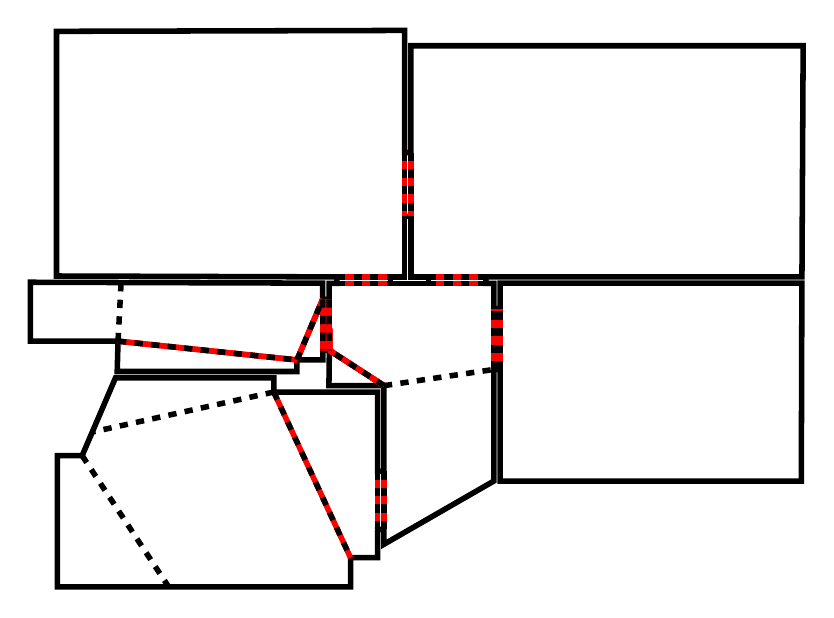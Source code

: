 % This file was created by matlab2tikz v0.4.0.
% Copyright (c) 2008--2013, Nico Schlömer <nico.schloemer@gmail.com>
% All rights reserved.
% 
% The latest updates can be retrieved from
%   http://www.mathworks.com/matlabcentral/fileexchange/22022-matlab2tikz
% where you can also make suggestions and rate matlab2tikz.
% 
% % -*- root: TestingFigures.tex -*-
% 
\begin{tikzpicture}

\begin{axis}[%
width=10cm,
height=7.206cm,
scale only axis,
xmin=750,
xmax=13100,
ymin=300,
ymax=9200,
hide axis,
axis x line*=bottom,
axis y line*=left,
y post scale=1,
unit vector ratio=1 1 1
]
\addplot [
color=black,
solid,
line width=2.0pt,
forget plot
]
table[row sep=crcr]{
4696 3478\\
4696 3700\\
2213 3700\\
1690 2480\\
1300 2480\\
1300 421\\
5900 421\\
5900 879\\
6324 879\\
6324 1324\\
6424 1324\\
6424 1090\\
8147 2081\\
8147 3832\\
8247 3832\\
8247 2081\\
12971 2081\\
12980 5185\\
8247 5185\\
8247 4785\\
8147 4785\\
8147 5184\\
8023 5184\\
8023 5284\\
12981 5285\\
13000 8910\\
6847 8910\\
6847 7232\\
6747 7232\\
6747 9150\\
1288 9136\\
1288 5298\\
5687 5284\\
5687 5184\\
5563 5184\\
5563 4932\\
5463 4932\\
5463 5186\\
879 5200\\
879 4276\\
2253 4276\\
2240 3800\\
5060 3800\\
5060 3981\\
5466 3981\\
5468 4134\\
5568 4133\\
5561 3578\\
6424 3578\\
6424 2232\\
6324 2232\\
6324 3478\\
4696 3478\\
};
\addplot [
color=black,
solid,
line width=2.0pt,
forget plot
]
table[row sep=crcr]{
6524 5284\\
6747 5284\\
6747 6232\\
6847 6232\\
6847 5284\\
7124 5284\\
7124 5184\\
6524 5184\\
6524 5284\\
};
\addplot [
color=red,
solid,
line width=2.0pt,
forget plot
]
table[row sep=crcr]{
5463 4932\\
5468 4134\\
};
\addplot [
color=red,
solid,
line width=2.0pt,
forget plot
]
table[row sep=crcr]{
5463 4932\\
5468 4134\\
};
\addplot [
color=red,
solid,
line width=2.0pt,
forget plot
]
table[row sep=crcr]{
5563 4932\\
5568 4133\\
};
\addplot [
color=red,
solid,
line width=2.0pt,
forget plot
]
table[row sep=crcr]{
5463 4932\\
5468 4134\\
};
\addplot [
color=red,
solid,
line width=2.0pt,
forget plot
]
table[row sep=crcr]{
5563 4932\\
5568 4133\\
};
\addplot [
color=red,
solid,
line width=2.0pt,
forget plot
]
table[row sep=crcr]{
5563 4932\\
5568 4133\\
};
\addplot [
color=red,
solid,
line width=2.0pt,
forget plot
]
table[row sep=crcr]{
5463 4932\\
5468 4134\\
};
\addplot [
color=red,
solid,
line width=2.0pt,
forget plot
]
table[row sep=crcr]{
5563 4932\\
5568 4133\\
};
\addplot [
color=red,
solid,
line width=2.0pt,
forget plot
]
table[row sep=crcr]{
5687 5284\\
6524 5284\\
};
\addplot [
color=red,
solid,
line width=2.0pt,
forget plot
]
table[row sep=crcr]{
5463 4932\\
5468 4134\\
};
\addplot [
color=red,
solid,
line width=2.0pt,
forget plot
]
table[row sep=crcr]{
5563 4932\\
5568 4133\\
};
\addplot [
color=red,
solid,
line width=2.0pt,
forget plot
]
table[row sep=crcr]{
5687 5284\\
6524 5284\\
};
\addplot [
color=red,
solid,
line width=2.0pt,
forget plot
]
table[row sep=crcr]{
5687 5184\\
6524 5184\\
};
\addplot [
color=red,
solid,
line width=2.0pt,
forget plot
]
table[row sep=crcr]{
5463 4932\\
5468 4134\\
};
\addplot [
color=red,
solid,
line width=2.0pt,
forget plot
]
table[row sep=crcr]{
5563 4932\\
5568 4133\\
};
\addplot [
color=red,
solid,
line width=2.0pt,
forget plot
]
table[row sep=crcr]{
5687 5284\\
6524 5284\\
};
\addplot [
color=red,
solid,
line width=2.0pt,
forget plot
]
table[row sep=crcr]{
5687 5184\\
6524 5184\\
};
\addplot [
color=red,
solid,
line width=2.0pt,
forget plot
]
table[row sep=crcr]{
8023 5184\\
7124 5184\\
};
\addplot [
color=red,
solid,
line width=2.0pt,
forget plot
]
table[row sep=crcr]{
5463 4932\\
5468 4134\\
};
\addplot [
color=red,
solid,
line width=2.0pt,
forget plot
]
table[row sep=crcr]{
5563 4932\\
5568 4133\\
};
\addplot [
color=red,
solid,
line width=2.0pt,
forget plot
]
table[row sep=crcr]{
5687 5284\\
6524 5284\\
};
\addplot [
color=red,
solid,
line width=2.0pt,
forget plot
]
table[row sep=crcr]{
5687 5184\\
6524 5184\\
};
\addplot [
color=red,
solid,
line width=2.0pt,
forget plot
]
table[row sep=crcr]{
8023 5184\\
7124 5184\\
};
\addplot [
color=red,
solid,
line width=2.0pt,
forget plot
]
table[row sep=crcr]{
8023 5284\\
7124 5284\\
};
\addplot [
color=red,
solid,
line width=2.0pt,
forget plot
]
table[row sep=crcr]{
5463 4932\\
5468 4134\\
};
\addplot [
color=red,
solid,
line width=2.0pt,
forget plot
]
table[row sep=crcr]{
5563 4932\\
5568 4133\\
};
\addplot [
color=red,
solid,
line width=2.0pt,
forget plot
]
table[row sep=crcr]{
5687 5284\\
6524 5284\\
};
\addplot [
color=red,
solid,
line width=2.0pt,
forget plot
]
table[row sep=crcr]{
5687 5184\\
6524 5184\\
};
\addplot [
color=red,
solid,
line width=2.0pt,
forget plot
]
table[row sep=crcr]{
8023 5184\\
7124 5184\\
};
\addplot [
color=red,
solid,
line width=2.0pt,
forget plot
]
table[row sep=crcr]{
8023 5284\\
7124 5284\\
};
\addplot [
color=red,
solid,
line width=2.0pt,
forget plot
]
table[row sep=crcr]{
6324 1324\\
6324 2232\\
};
\addplot [
color=red,
solid,
line width=2.0pt,
forget plot
]
table[row sep=crcr]{
5463 4932\\
5468 4134\\
};
\addplot [
color=red,
solid,
line width=2.0pt,
forget plot
]
table[row sep=crcr]{
5563 4932\\
5568 4133\\
};
\addplot [
color=red,
solid,
line width=2.0pt,
forget plot
]
table[row sep=crcr]{
5687 5284\\
6524 5284\\
};
\addplot [
color=red,
solid,
line width=2.0pt,
forget plot
]
table[row sep=crcr]{
5687 5184\\
6524 5184\\
};
\addplot [
color=red,
solid,
line width=2.0pt,
forget plot
]
table[row sep=crcr]{
8023 5184\\
7124 5184\\
};
\addplot [
color=red,
solid,
line width=2.0pt,
forget plot
]
table[row sep=crcr]{
8023 5284\\
7124 5284\\
};
\addplot [
color=red,
solid,
line width=2.0pt,
forget plot
]
table[row sep=crcr]{
6324 1324\\
6324 2232\\
};
\addplot [
color=red,
solid,
line width=2.0pt,
forget plot
]
table[row sep=crcr]{
6424 1324\\
6424 2232\\
};
\addplot [
color=red,
solid,
line width=2.0pt,
forget plot
]
table[row sep=crcr]{
5463 4932\\
5468 4134\\
};
\addplot [
color=red,
solid,
line width=2.0pt,
forget plot
]
table[row sep=crcr]{
5563 4932\\
5568 4133\\
};
\addplot [
color=red,
solid,
line width=2.0pt,
forget plot
]
table[row sep=crcr]{
5687 5284\\
6524 5284\\
};
\addplot [
color=red,
solid,
line width=2.0pt,
forget plot
]
table[row sep=crcr]{
5687 5184\\
6524 5184\\
};
\addplot [
color=red,
solid,
line width=2.0pt,
forget plot
]
table[row sep=crcr]{
8023 5184\\
7124 5184\\
};
\addplot [
color=red,
solid,
line width=2.0pt,
forget plot
]
table[row sep=crcr]{
8023 5284\\
7124 5284\\
};
\addplot [
color=red,
solid,
line width=2.0pt,
forget plot
]
table[row sep=crcr]{
6324 1324\\
6324 2232\\
};
\addplot [
color=red,
solid,
line width=2.0pt,
forget plot
]
table[row sep=crcr]{
6424 1324\\
6424 2232\\
};
\addplot [
color=red,
solid,
line width=2.0pt,
forget plot
]
table[row sep=crcr]{
8147 3832\\
8147 4785\\
};
\addplot [
color=red,
solid,
line width=2.0pt,
forget plot
]
table[row sep=crcr]{
5463 4932\\
5468 4134\\
};
\addplot [
color=red,
solid,
line width=2.0pt,
forget plot
]
table[row sep=crcr]{
5563 4932\\
5568 4133\\
};
\addplot [
color=red,
solid,
line width=2.0pt,
forget plot
]
table[row sep=crcr]{
5687 5284\\
6524 5284\\
};
\addplot [
color=red,
solid,
line width=2.0pt,
forget plot
]
table[row sep=crcr]{
5687 5184\\
6524 5184\\
};
\addplot [
color=red,
solid,
line width=2.0pt,
forget plot
]
table[row sep=crcr]{
8023 5184\\
7124 5184\\
};
\addplot [
color=red,
solid,
line width=2.0pt,
forget plot
]
table[row sep=crcr]{
8023 5284\\
7124 5284\\
};
\addplot [
color=red,
solid,
line width=2.0pt,
forget plot
]
table[row sep=crcr]{
6324 1324\\
6324 2232\\
};
\addplot [
color=red,
solid,
line width=2.0pt,
forget plot
]
table[row sep=crcr]{
6424 1324\\
6424 2232\\
};
\addplot [
color=red,
solid,
line width=2.0pt,
forget plot
]
table[row sep=crcr]{
8147 3832\\
8147 4785\\
};
\addplot [
color=red,
solid,
line width=2.0pt,
forget plot
]
table[row sep=crcr]{
8147 3832\\
8147 4785\\
};
\addplot [
color=red,
solid,
line width=2.0pt,
forget plot
]
table[row sep=crcr]{
5463 4932\\
5468 4134\\
};
\addplot [
color=red,
solid,
line width=2.0pt,
forget plot
]
table[row sep=crcr]{
5563 4932\\
5568 4133\\
};
\addplot [
color=red,
solid,
line width=2.0pt,
forget plot
]
table[row sep=crcr]{
5687 5284\\
6524 5284\\
};
\addplot [
color=red,
solid,
line width=2.0pt,
forget plot
]
table[row sep=crcr]{
5687 5184\\
6524 5184\\
};
\addplot [
color=red,
solid,
line width=2.0pt,
forget plot
]
table[row sep=crcr]{
8023 5184\\
7124 5184\\
};
\addplot [
color=red,
solid,
line width=2.0pt,
forget plot
]
table[row sep=crcr]{
8023 5284\\
7124 5284\\
};
\addplot [
color=red,
solid,
line width=2.0pt,
forget plot
]
table[row sep=crcr]{
6324 1324\\
6324 2232\\
};
\addplot [
color=red,
solid,
line width=2.0pt,
forget plot
]
table[row sep=crcr]{
6424 1324\\
6424 2232\\
};
\addplot [
color=red,
solid,
line width=2.0pt,
forget plot
]
table[row sep=crcr]{
8147 3832\\
8147 4785\\
};
\addplot [
color=red,
solid,
line width=2.0pt,
forget plot
]
table[row sep=crcr]{
8247 3832\\
8247 4785\\
};
\addplot [
color=red,
solid,
line width=2.0pt,
forget plot
]
table[row sep=crcr]{
5463 4932\\
5468 4134\\
};
\addplot [
color=red,
solid,
line width=2.0pt,
forget plot
]
table[row sep=crcr]{
5563 4932\\
5568 4133\\
};
\addplot [
color=red,
solid,
line width=2.0pt,
forget plot
]
table[row sep=crcr]{
5687 5284\\
6524 5284\\
};
\addplot [
color=red,
solid,
line width=2.0pt,
forget plot
]
table[row sep=crcr]{
5687 5184\\
6524 5184\\
};
\addplot [
color=red,
solid,
line width=2.0pt,
forget plot
]
table[row sep=crcr]{
8023 5184\\
7124 5184\\
};
\addplot [
color=red,
solid,
line width=2.0pt,
forget plot
]
table[row sep=crcr]{
8023 5284\\
7124 5284\\
};
\addplot [
color=red,
solid,
line width=2.0pt,
forget plot
]
table[row sep=crcr]{
6324 1324\\
6324 2232\\
};
\addplot [
color=red,
solid,
line width=2.0pt,
forget plot
]
table[row sep=crcr]{
6424 1324\\
6424 2232\\
};
\addplot [
color=red,
solid,
line width=2.0pt,
forget plot
]
table[row sep=crcr]{
8147 3832\\
8147 4785\\
};
\addplot [
color=red,
solid,
line width=2.0pt,
forget plot
]
table[row sep=crcr]{
8247 3832\\
8247 4785\\
};
\addplot [
color=red,
solid,
line width=2.0pt,
forget plot
]
table[row sep=crcr]{
6847 7232\\
6847 6232\\
};
\addplot [
color=red,
solid,
line width=2.0pt,
forget plot
]
table[row sep=crcr]{
5463 4932\\
5468 4134\\
};
\addplot [
color=red,
solid,
line width=2.0pt,
forget plot
]
table[row sep=crcr]{
5563 4932\\
5568 4133\\
};
\addplot [
color=red,
solid,
line width=2.0pt,
forget plot
]
table[row sep=crcr]{
5687 5284\\
6524 5284\\
};
\addplot [
color=red,
solid,
line width=2.0pt,
forget plot
]
table[row sep=crcr]{
5687 5184\\
6524 5184\\
};
\addplot [
color=red,
solid,
line width=2.0pt,
forget plot
]
table[row sep=crcr]{
8023 5184\\
7124 5184\\
};
\addplot [
color=red,
solid,
line width=2.0pt,
forget plot
]
table[row sep=crcr]{
8023 5284\\
7124 5284\\
};
\addplot [
color=red,
solid,
line width=2.0pt,
forget plot
]
table[row sep=crcr]{
6324 1324\\
6324 2232\\
};
\addplot [
color=red,
solid,
line width=2.0pt,
forget plot
]
table[row sep=crcr]{
6424 1324\\
6424 2232\\
};
\addplot [
color=red,
solid,
line width=2.0pt,
forget plot
]
table[row sep=crcr]{
8147 3832\\
8147 4785\\
};
\addplot [
color=red,
solid,
line width=2.0pt,
forget plot
]
table[row sep=crcr]{
8247 3832\\
8247 4785\\
};
\addplot [
color=red,
solid,
line width=2.0pt,
forget plot
]
table[row sep=crcr]{
6847 7232\\
6847 6232\\
};
\addplot [
color=red,
solid,
line width=2.0pt,
forget plot
]
table[row sep=crcr]{
6747 7232\\
6747 6232\\
};
\addplot [
color=red,
solid,
line width=2.0pt,
forget plot
]
table[row sep=crcr]{
5463 4932\\
5468 4134\\
};
\addplot [
color=red,
solid,
line width=2.0pt,
forget plot
]
table[row sep=crcr]{
5563 4932\\
5568 4133\\
};
\addplot [
color=red,
solid,
line width=2.0pt,
forget plot
]
table[row sep=crcr]{
5687 5284\\
6524 5284\\
};
\addplot [
color=red,
solid,
line width=2.0pt,
forget plot
]
table[row sep=crcr]{
5687 5184\\
6524 5184\\
};
\addplot [
color=red,
solid,
line width=2.0pt,
forget plot
]
table[row sep=crcr]{
8023 5184\\
7124 5184\\
};
\addplot [
color=red,
solid,
line width=2.0pt,
forget plot
]
table[row sep=crcr]{
8023 5284\\
7124 5284\\
};
\addplot [
color=red,
solid,
line width=2.0pt,
forget plot
]
table[row sep=crcr]{
6324 1324\\
6324 2232\\
};
\addplot [
color=red,
solid,
line width=2.0pt,
forget plot
]
table[row sep=crcr]{
6424 1324\\
6424 2232\\
};
\addplot [
color=red,
solid,
line width=2.0pt,
forget plot
]
table[row sep=crcr]{
8147 3832\\
8147 4785\\
};
\addplot [
color=red,
solid,
line width=2.0pt,
forget plot
]
table[row sep=crcr]{
8247 3832\\
8247 4785\\
};
\addplot [
color=red,
solid,
line width=2.0pt,
forget plot
]
table[row sep=crcr]{
6847 7232\\
6847 6232\\
};
\addplot [
color=red,
solid,
line width=2.0pt,
forget plot
]
table[row sep=crcr]{
6747 7232\\
6747 6232\\
};
\addplot [
color=red,
solid,
line width=2.0pt,
forget plot
]
table[row sep=crcr]{
6424 3578\\
5568 4133\\
};
\addplot [
color=red,
solid,
line width=2.0pt,
forget plot
]
table[row sep=crcr]{
5463 4932\\
5468 4134\\
};
\addplot [
color=red,
solid,
line width=2.0pt,
forget plot
]
table[row sep=crcr]{
5563 4932\\
5568 4133\\
};
\addplot [
color=red,
solid,
line width=2.0pt,
forget plot
]
table[row sep=crcr]{
5687 5284\\
6524 5284\\
};
\addplot [
color=red,
solid,
line width=2.0pt,
forget plot
]
table[row sep=crcr]{
5687 5184\\
6524 5184\\
};
\addplot [
color=red,
solid,
line width=2.0pt,
forget plot
]
table[row sep=crcr]{
8023 5184\\
7124 5184\\
};
\addplot [
color=red,
solid,
line width=2.0pt,
forget plot
]
table[row sep=crcr]{
8023 5284\\
7124 5284\\
};
\addplot [
color=red,
solid,
line width=2.0pt,
forget plot
]
table[row sep=crcr]{
6324 1324\\
6324 2232\\
};
\addplot [
color=red,
solid,
line width=2.0pt,
forget plot
]
table[row sep=crcr]{
6424 1324\\
6424 2232\\
};
\addplot [
color=red,
solid,
line width=2.0pt,
forget plot
]
table[row sep=crcr]{
8147 3832\\
8147 4785\\
};
\addplot [
color=red,
solid,
line width=2.0pt,
forget plot
]
table[row sep=crcr]{
8247 3832\\
8247 4785\\
};
\addplot [
color=red,
solid,
line width=2.0pt,
forget plot
]
table[row sep=crcr]{
6847 7232\\
6847 6232\\
};
\addplot [
color=red,
solid,
line width=2.0pt,
forget plot
]
table[row sep=crcr]{
6747 7232\\
6747 6232\\
};
\addplot [
color=red,
solid,
line width=2.0pt,
forget plot
]
table[row sep=crcr]{
6424 3578\\
5568 4133\\
};
\addplot [
color=red,
solid,
line width=2.0pt,
forget plot
]
table[row sep=crcr]{
8147 3832\\
8147 4785\\
};
\addplot [
color=red,
solid,
line width=2.0pt,
forget plot
]
table[row sep=crcr]{
5463 4932\\
5468 4134\\
};
\addplot [
color=red,
solid,
line width=2.0pt,
forget plot
]
table[row sep=crcr]{
5563 4932\\
5568 4133\\
};
\addplot [
color=red,
solid,
line width=2.0pt,
forget plot
]
table[row sep=crcr]{
5687 5284\\
6524 5284\\
};
\addplot [
color=red,
solid,
line width=2.0pt,
forget plot
]
table[row sep=crcr]{
5687 5184\\
6524 5184\\
};
\addplot [
color=red,
solid,
line width=2.0pt,
forget plot
]
table[row sep=crcr]{
8023 5184\\
7124 5184\\
};
\addplot [
color=red,
solid,
line width=2.0pt,
forget plot
]
table[row sep=crcr]{
8023 5284\\
7124 5284\\
};
\addplot [
color=red,
solid,
line width=2.0pt,
forget plot
]
table[row sep=crcr]{
6324 1324\\
6324 2232\\
};
\addplot [
color=red,
solid,
line width=2.0pt,
forget plot
]
table[row sep=crcr]{
6424 1324\\
6424 2232\\
};
\addplot [
color=red,
solid,
line width=2.0pt,
forget plot
]
table[row sep=crcr]{
8247 3832\\
8247 4785\\
};
\addplot [
color=red,
solid,
line width=2.0pt,
forget plot
]
table[row sep=crcr]{
6847 7232\\
6847 6232\\
};
\addplot [
color=red,
solid,
line width=2.0pt,
forget plot
]
table[row sep=crcr]{
6747 7232\\
6747 6232\\
};
\addplot [
color=red,
solid,
line width=2.0pt,
forget plot
]
table[row sep=crcr]{
6424 3578\\
5568 4133\\
};
\addplot [
color=red,
solid,
line width=2.0pt,
forget plot
]
table[row sep=crcr]{
8147 3832\\
8147 4785\\
};
\addplot [
color=red,
solid,
line width=2.0pt,
forget plot
]
table[row sep=crcr]{
5060 3981\\
5463 4932\\
};
\addplot [
color=red,
solid,
line width=2.0pt,
forget plot
]
table[row sep=crcr]{
5463 4932\\
5468 4134\\
};
\addplot [
color=red,
solid,
line width=2.0pt,
forget plot
]
table[row sep=crcr]{
5563 4932\\
5568 4133\\
};
\addplot [
color=red,
solid,
line width=2.0pt,
forget plot
]
table[row sep=crcr]{
5687 5284\\
6524 5284\\
};
\addplot [
color=red,
solid,
line width=2.0pt,
forget plot
]
table[row sep=crcr]{
5687 5184\\
6524 5184\\
};
\addplot [
color=red,
solid,
line width=2.0pt,
forget plot
]
table[row sep=crcr]{
8023 5184\\
7124 5184\\
};
\addplot [
color=red,
solid,
line width=2.0pt,
forget plot
]
table[row sep=crcr]{
8023 5284\\
7124 5284\\
};
\addplot [
color=red,
solid,
line width=2.0pt,
forget plot
]
table[row sep=crcr]{
6324 1324\\
6324 2232\\
};
\addplot [
color=red,
solid,
line width=2.0pt,
forget plot
]
table[row sep=crcr]{
6424 1324\\
6424 2232\\
};
\addplot [
color=red,
solid,
line width=2.0pt,
forget plot
]
table[row sep=crcr]{
8247 3832\\
8247 4785\\
};
\addplot [
color=red,
solid,
line width=2.0pt,
forget plot
]
table[row sep=crcr]{
6847 7232\\
6847 6232\\
};
\addplot [
color=red,
solid,
line width=2.0pt,
forget plot
]
table[row sep=crcr]{
6747 7232\\
6747 6232\\
};
\addplot [
color=red,
solid,
line width=2.0pt,
forget plot
]
table[row sep=crcr]{
6424 3578\\
5568 4133\\
};
\addplot [
color=red,
solid,
line width=2.0pt,
forget plot
]
table[row sep=crcr]{
8147 3832\\
8147 4785\\
};
\addplot [
color=red,
solid,
line width=2.0pt,
forget plot
]
table[row sep=crcr]{
5060 3981\\
5463 4932\\
};
\addplot [
color=red,
solid,
line width=2.0pt,
forget plot
]
table[row sep=crcr]{
2253 4276\\
5060 3981\\
};
\addplot [
color=red,
solid,
line width=2.0pt,
forget plot
]
table[row sep=crcr]{
5463 4932\\
5468 4134\\
};
\addplot [
color=red,
solid,
line width=2.0pt,
forget plot
]
table[row sep=crcr]{
5563 4932\\
5568 4133\\
};
\addplot [
color=red,
solid,
line width=2.0pt,
forget plot
]
table[row sep=crcr]{
5687 5284\\
6524 5284\\
};
\addplot [
color=red,
solid,
line width=2.0pt,
forget plot
]
table[row sep=crcr]{
5687 5184\\
6524 5184\\
};
\addplot [
color=red,
solid,
line width=2.0pt,
forget plot
]
table[row sep=crcr]{
8023 5184\\
7124 5184\\
};
\addplot [
color=red,
solid,
line width=2.0pt,
forget plot
]
table[row sep=crcr]{
8023 5284\\
7124 5284\\
};
\addplot [
color=red,
solid,
line width=2.0pt,
forget plot
]
table[row sep=crcr]{
6324 1324\\
6324 2232\\
};
\addplot [
color=red,
solid,
line width=2.0pt,
forget plot
]
table[row sep=crcr]{
6424 1324\\
6424 2232\\
};
\addplot [
color=red,
solid,
line width=2.0pt,
forget plot
]
table[row sep=crcr]{
8247 3832\\
8247 4785\\
};
\addplot [
color=red,
solid,
line width=2.0pt,
forget plot
]
table[row sep=crcr]{
6847 7232\\
6847 6232\\
};
\addplot [
color=red,
solid,
line width=2.0pt,
forget plot
]
table[row sep=crcr]{
6747 7232\\
6747 6232\\
};
\addplot [
color=red,
solid,
line width=2.0pt,
forget plot
]
table[row sep=crcr]{
6424 3578\\
5568 4133\\
};
\addplot [
color=red,
solid,
line width=2.0pt,
forget plot
]
table[row sep=crcr]{
8147 3832\\
8147 4785\\
};
\addplot [
color=red,
solid,
line width=2.0pt,
forget plot
]
table[row sep=crcr]{
5060 3981\\
5463 4932\\
};
\addplot [
color=red,
solid,
line width=2.0pt,
forget plot
]
table[row sep=crcr]{
2253 4276\\
5060 3981\\
};
\addplot [
color=red,
solid,
line width=2.0pt,
forget plot
]
table[row sep=crcr]{
4696 3478\\
5900 879\\
};
\addplot [
color=black,
dashed,
line width=2.0pt,
forget plot
]
table[row sep=crcr]{
1690 2480\\
3047.551 421\\
};
\addplot [
color=black,
dashed,
line width=2.0pt,
forget plot
]
table[row sep=crcr]{
5463 4932\\
5468 4134\\
};
\addplot [
color=black,
dashed,
line width=2.0pt,
forget plot
]
table[row sep=crcr]{
5563 4932\\
5568 4133\\
};
\addplot [
color=black,
dashed,
line width=2.0pt,
forget plot
]
table[row sep=crcr]{
5687 5284\\
6524 5284\\
};
\addplot [
color=black,
dashed,
line width=2.0pt,
forget plot
]
table[row sep=crcr]{
5687 5184\\
6524 5184\\
};
\addplot [
color=black,
dashed,
line width=2.0pt,
forget plot
]
table[row sep=crcr]{
8023 5184\\
7124 5184\\
};
\addplot [
color=black,
dashed,
line width=2.0pt,
forget plot
]
table[row sep=crcr]{
8023 5284\\
7124 5284\\
};
\addplot [
color=black,
dashed,
line width=2.0pt,
forget plot
]
table[row sep=crcr]{
6324 1324\\
6324 2232\\
};
\addplot [
color=black,
dashed,
line width=2.0pt,
forget plot
]
table[row sep=crcr]{
6424 1324\\
6424 2232\\
};
\addplot [
color=black,
dashed,
line width=2.0pt,
forget plot
]
table[row sep=crcr]{
8247 3832\\
8247 4785\\
};
\addplot [
color=black,
dashed,
line width=2.0pt,
forget plot
]
table[row sep=crcr]{
6847 7232\\
6847 6232\\
};
\addplot [
color=black,
dashed,
line width=2.0pt,
forget plot
]
table[row sep=crcr]{
6747 7232\\
6747 6232\\
};
\addplot [
color=black,
dashed,
line width=2.0pt,
forget plot
]
table[row sep=crcr]{
6424 3578\\
5568 4133\\
};
\addplot [
color=black,
dashed,
line width=2.0pt,
forget plot
]
table[row sep=crcr]{
8147 3832\\
8147 4785\\
};
\addplot [
color=black,
dashed,
line width=2.0pt,
forget plot
]
table[row sep=crcr]{
6424 3578\\
8147 3832\\
};
\addplot [
color=black,
dashed,
line width=2.0pt,
forget plot
]
table[row sep=crcr]{
5060 3981\\
5463 4932\\
};
\addplot [
color=black,
dashed,
line width=2.0pt,
forget plot
]
table[row sep=crcr]{
2253 4276\\
2301.193 5195.656\\
};
\addplot [
color=black,
dashed,
line width=2.0pt,
forget plot
]
table[row sep=crcr]{
2253 4276\\
5060 3981\\
};
\addplot [
color=black,
dashed,
line width=2.0pt,
forget plot
]
table[row sep=crcr]{
4696 3478\\
1848.851 2850.55\\
};
\addplot [
color=black,
dashed,
line width=2.0pt,
forget plot
]
table[row sep=crcr]{
4696 3478\\
5900 879\\
};
\end{axis}
\end{tikzpicture}%